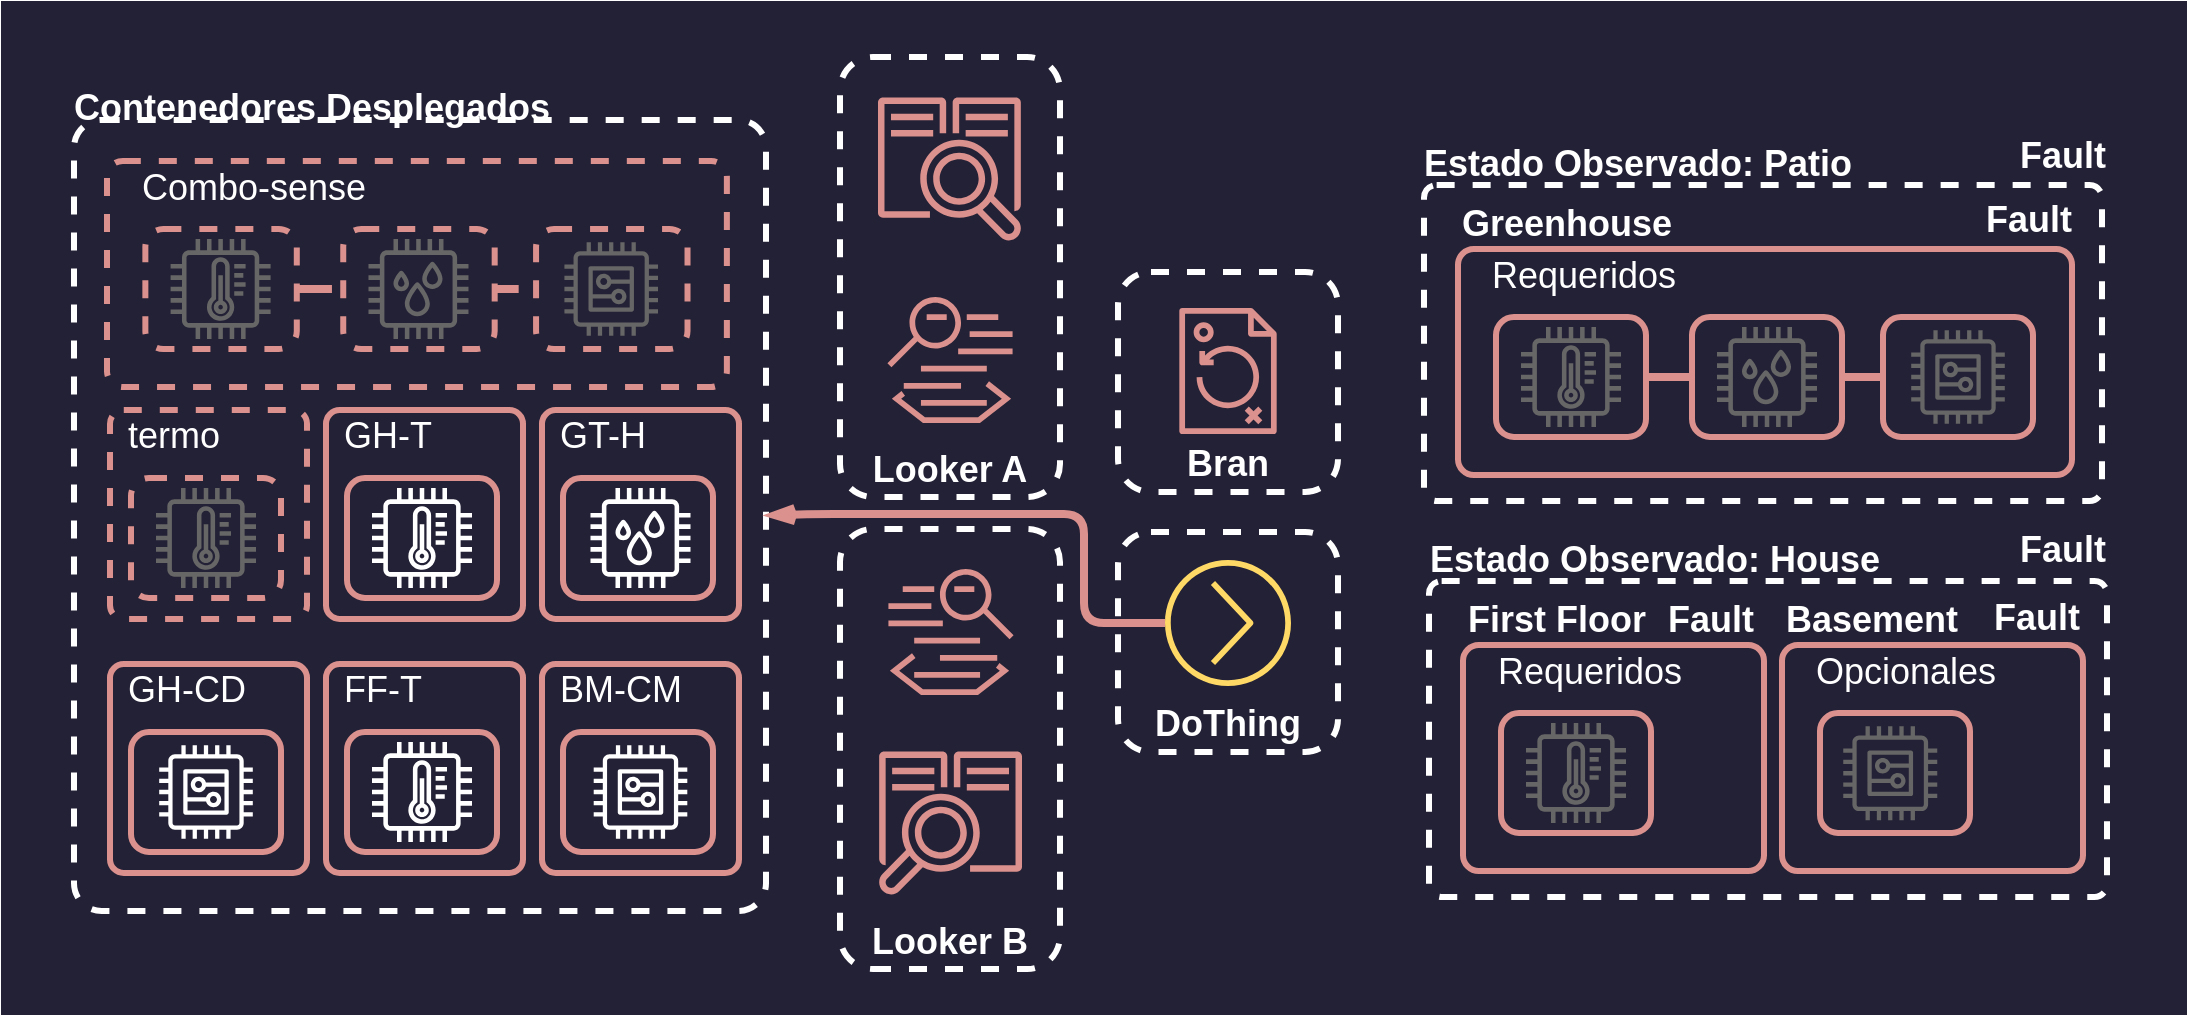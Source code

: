<mxfile version="22.1.21" type="device">
  <diagram name="Page-1" id="UgkzKDdlbD2YLOSZ790F">
    <mxGraphModel dx="579" dy="907" grid="0" gridSize="10" guides="1" tooltips="1" connect="1" arrows="1" fold="1" page="1" pageScale="1" pageWidth="850" pageHeight="1100" math="0" shadow="0">
      <root>
        <mxCell id="0" />
        <mxCell id="1" parent="0" />
        <mxCell id="WaaS-qGKVErQEOPKYESH-2" value="" style="group;fillColor=#232136;strokeColor=#232136;strokeWidth=25;container=0;movable=0;resizable=0;rotatable=0;deletable=0;editable=0;locked=1;connectable=0;" parent="1" vertex="1" connectable="0">
          <mxGeometry x="968" y="441" width="1068" height="482" as="geometry" />
        </mxCell>
        <mxCell id="WaaS-qGKVErQEOPKYESH-108" value="" style="rounded=1;whiteSpace=wrap;html=1;labelBackgroundColor=none;strokeColor=#FFFFFF;strokeWidth=3;align=left;verticalAlign=top;fontFamily=Helvetica;fontSize=18;fontColor=#FFFFFF;fillColor=none;arcSize=4;dashed=1;container=0;" parent="1" vertex="1">
          <mxGeometry x="992" y="488" width="346" height="395.5" as="geometry" />
        </mxCell>
        <mxCell id="p2dUplIc6F6vgKtV86H0-74" value="" style="rounded=1;whiteSpace=wrap;html=1;labelBackgroundColor=none;strokeColor=#FFFFFF;strokeWidth=3;align=left;verticalAlign=top;fontFamily=Helvetica;fontSize=18;fontColor=#FFFFFF;fillColor=none;arcSize=4;dashed=1;container=0;" parent="1" vertex="1">
          <mxGeometry x="1667" y="520.5" width="339" height="158" as="geometry" />
        </mxCell>
        <mxCell id="3aSCwRJMT3F2lno_R7aL-35" value="Looker A" style="rounded=1;whiteSpace=wrap;html=1;dashed=1;labelBackgroundColor=none;strokeColor=#FFFFFF;strokeWidth=3;align=center;verticalAlign=bottom;fontFamily=Helvetica;fontSize=18;fontColor=#FFFFFF;fillColor=none;fontStyle=1;container=0;" parent="1" vertex="1">
          <mxGeometry x="1375" y="456.5" width="110" height="220" as="geometry" />
        </mxCell>
        <mxCell id="WaaS-qGKVErQEOPKYESH-149" value="&lt;div style=&quot;text-align: center; font-size: 18px;&quot;&gt;&lt;span style=&quot;background-color: initial; font-size: 18px;&quot;&gt;&lt;b style=&quot;font-size: 18px;&quot;&gt;Contenedores Desplegados&lt;/b&gt;&lt;/span&gt;&lt;/div&gt;" style="text;whiteSpace=wrap;html=1;fontSize=18;fontFamily=Helvetica;fontColor=#FFFFFF;container=0;" parent="1" vertex="1">
          <mxGeometry x="990" y="465" width="247" height="40" as="geometry" />
        </mxCell>
        <mxCell id="p2dUplIc6F6vgKtV86H0-69" value="&lt;div style=&quot;text-align: center; font-size: 18px;&quot;&gt;&lt;span style=&quot;background-color: initial; font-size: 18px;&quot;&gt;&lt;b style=&quot;font-size: 18px;&quot;&gt;Estado Observado: Patio&lt;/b&gt;&lt;/span&gt;&lt;/div&gt;" style="text;whiteSpace=wrap;html=1;fontSize=18;fontFamily=Helvetica;fontColor=#FFFFFF;container=0;" parent="1" vertex="1">
          <mxGeometry x="1665" y="492.5" width="247" height="40" as="geometry" />
        </mxCell>
        <mxCell id="p2dUplIc6F6vgKtV86H0-70" value="&lt;div style=&quot;text-align: center;&quot;&gt;&lt;span style=&quot;background-color: initial;&quot;&gt;&lt;b&gt;Greenhouse&lt;/b&gt;&lt;/span&gt;&lt;/div&gt;" style="text;whiteSpace=wrap;html=1;fontSize=18;fontFamily=Helvetica;fontColor=#FFFFFF;container=0;" parent="1" vertex="1">
          <mxGeometry x="1684" y="522.5" width="126" height="40" as="geometry" />
        </mxCell>
        <mxCell id="p2dUplIc6F6vgKtV86H0-71" value="&lt;div style=&quot;text-align: center; font-size: 18px;&quot;&gt;&lt;span style=&quot;background-color: initial; font-size: 18px;&quot;&gt;&lt;b style=&quot;font-size: 18px;&quot;&gt;Estado Observado: House&lt;/b&gt;&lt;/span&gt;&lt;/div&gt;" style="text;whiteSpace=wrap;html=1;fontSize=18;fontFamily=Helvetica;fontColor=#FFFFFF;container=0;" parent="1" vertex="1">
          <mxGeometry x="1667.5" y="690.5" width="257.5" height="40" as="geometry" />
        </mxCell>
        <mxCell id="p2dUplIc6F6vgKtV86H0-73" value="" style="rounded=1;whiteSpace=wrap;html=1;labelBackgroundColor=none;strokeColor=#DB918D;strokeWidth=3;align=left;verticalAlign=top;fontFamily=Helvetica;fontSize=18;fontColor=#FFFFFF;fillColor=none;arcSize=7;container=0;" parent="1" vertex="1">
          <mxGeometry x="1684" y="552.5" width="307" height="113" as="geometry" />
        </mxCell>
        <mxCell id="p2dUplIc6F6vgKtV86H0-75" value="Requeridos" style="text;html=1;strokeColor=none;fillColor=none;align=left;verticalAlign=middle;whiteSpace=wrap;rounded=0;fontSize=18;fontFamily=Helvetica;fontColor=#FFFFFF;container=0;" parent="1" vertex="1">
          <mxGeometry x="1699" y="550.5" width="75" height="30" as="geometry" />
        </mxCell>
        <mxCell id="p2dUplIc6F6vgKtV86H0-76" value="" style="rounded=1;whiteSpace=wrap;html=1;labelBackgroundColor=none;strokeColor=#DB918D;strokeWidth=3;align=left;verticalAlign=top;fontFamily=Helvetica;fontSize=18;fontColor=#FFFFFF;fillColor=none;container=0;" parent="1" vertex="1">
          <mxGeometry x="1896.5" y="586.5" width="75" height="60" as="geometry" />
        </mxCell>
        <mxCell id="Ld625XTkxy1QWOUAyeHq-2" style="edgeStyle=orthogonalEdgeStyle;shape=connector;curved=0;rounded=1;orthogonalLoop=1;jettySize=auto;html=1;exitX=1;exitY=0.5;exitDx=0;exitDy=0;entryX=0;entryY=0.5;entryDx=0;entryDy=0;labelBackgroundColor=default;strokeColor=#DB918D;strokeWidth=4;align=center;verticalAlign=middle;fontFamily=Helvetica;fontSize=11;fontColor=default;endArrow=none;endFill=0;" parent="1" source="p2dUplIc6F6vgKtV86H0-77" target="p2dUplIc6F6vgKtV86H0-76" edge="1">
          <mxGeometry relative="1" as="geometry" />
        </mxCell>
        <mxCell id="p2dUplIc6F6vgKtV86H0-77" value="" style="rounded=1;whiteSpace=wrap;html=1;labelBackgroundColor=none;strokeColor=#DB918D;strokeWidth=3;align=left;verticalAlign=top;fontFamily=Helvetica;fontSize=18;fontColor=#FFFFFF;fillColor=none;container=0;" parent="1" vertex="1">
          <mxGeometry x="1801" y="586.5" width="75" height="60" as="geometry" />
        </mxCell>
        <mxCell id="Ld625XTkxy1QWOUAyeHq-1" style="edgeStyle=orthogonalEdgeStyle;shape=connector;curved=0;rounded=1;orthogonalLoop=1;jettySize=auto;html=1;exitX=1;exitY=0.5;exitDx=0;exitDy=0;entryX=0;entryY=0.5;entryDx=0;entryDy=0;labelBackgroundColor=default;strokeColor=#DB918D;strokeWidth=4;align=center;verticalAlign=middle;fontFamily=Helvetica;fontSize=11;fontColor=default;endArrow=none;endFill=0;" parent="1" source="p2dUplIc6F6vgKtV86H0-78" target="p2dUplIc6F6vgKtV86H0-77" edge="1">
          <mxGeometry relative="1" as="geometry" />
        </mxCell>
        <mxCell id="p2dUplIc6F6vgKtV86H0-78" value="" style="rounded=1;whiteSpace=wrap;html=1;labelBackgroundColor=none;strokeColor=#DB918D;strokeWidth=3;align=left;verticalAlign=top;fontFamily=Helvetica;fontSize=18;fontColor=#FFFFFF;fillColor=none;container=0;" parent="1" vertex="1">
          <mxGeometry x="1703" y="586.5" width="75" height="60" as="geometry" />
        </mxCell>
        <mxCell id="p2dUplIc6F6vgKtV86H0-79" value="" style="sketch=0;outlineConnect=0;dashed=0;verticalLabelPosition=bottom;verticalAlign=top;align=center;html=1;fontSize=18;fontStyle=0;aspect=fixed;pointerEvents=1;shape=mxgraph.aws4.iot_thing_temperature_sensor;rounded=1;labelBackgroundColor=none;strokeWidth=3;fontFamily=Helvetica;container=0;fillColor=#666666;" parent="1" vertex="1">
          <mxGeometry x="1715.5" y="591.5" width="50" height="50" as="geometry" />
        </mxCell>
        <mxCell id="p2dUplIc6F6vgKtV86H0-80" value="" style="sketch=0;outlineConnect=0;fontColor=#232F3E;gradientColor=none;fillColor=#666666;strokeColor=none;dashed=0;verticalLabelPosition=bottom;verticalAlign=top;align=center;html=1;fontSize=12;fontStyle=0;aspect=fixed;pointerEvents=1;shape=mxgraph.aws4.iot_thing_humidity_sensor;rounded=1;strokeWidth=4;fontFamily=Helvetica;container=0;" parent="1" vertex="1">
          <mxGeometry x="1813.5" y="591.5" width="50" height="50" as="geometry" />
        </mxCell>
        <mxCell id="p2dUplIc6F6vgKtV86H0-81" value="" style="sketch=0;outlineConnect=0;fontColor=#232F3E;gradientColor=none;strokeColor=#666666;fillColor=none;dashed=0;verticalLabelPosition=bottom;verticalAlign=top;align=center;html=1;fontSize=18;fontStyle=0;aspect=fixed;shape=mxgraph.aws4.resourceIcon;resIcon=mxgraph.aws4.generic;rounded=1;labelBackgroundColor=none;strokeWidth=3;fontFamily=Helvetica;container=0;" parent="1" vertex="1">
          <mxGeometry x="1904.75" y="587.25" width="58.5" height="58.5" as="geometry" />
        </mxCell>
        <mxCell id="p2dUplIc6F6vgKtV86H0-82" value="" style="rounded=1;whiteSpace=wrap;html=1;labelBackgroundColor=none;strokeColor=#FFFFFF;strokeWidth=3;align=left;verticalAlign=top;fontFamily=Helvetica;fontSize=18;fontColor=#FFFFFF;fillColor=none;arcSize=4;dashed=1;container=0;" parent="1" vertex="1">
          <mxGeometry x="1669.5" y="718.5" width="339" height="158" as="geometry" />
        </mxCell>
        <mxCell id="p2dUplIc6F6vgKtV86H0-84" value="&lt;div style=&quot;text-align: center;&quot;&gt;&lt;span style=&quot;background-color: initial;&quot;&gt;&lt;b&gt;Basement&lt;/b&gt;&lt;/span&gt;&lt;/div&gt;" style="text;whiteSpace=wrap;html=1;fontSize=18;fontFamily=Helvetica;fontColor=#FFFFFF;container=0;" parent="1" vertex="1">
          <mxGeometry x="1846" y="720.5" width="128.5" height="40" as="geometry" />
        </mxCell>
        <mxCell id="p2dUplIc6F6vgKtV86H0-85" value="" style="rounded=1;whiteSpace=wrap;html=1;labelBackgroundColor=none;strokeColor=#DB918D;strokeWidth=3;align=left;verticalAlign=top;fontFamily=Helvetica;fontSize=18;fontColor=#FFFFFF;fillColor=none;arcSize=7;container=0;" parent="1" vertex="1">
          <mxGeometry x="1846" y="750.5" width="150.5" height="113" as="geometry" />
        </mxCell>
        <mxCell id="p2dUplIc6F6vgKtV86H0-86" value="Opcionales" style="text;html=1;strokeColor=none;fillColor=none;align=left;verticalAlign=middle;whiteSpace=wrap;rounded=0;fontSize=18;fontFamily=Helvetica;fontColor=#FFFFFF;container=0;" parent="1" vertex="1">
          <mxGeometry x="1861" y="748.5" width="75" height="30" as="geometry" />
        </mxCell>
        <mxCell id="p2dUplIc6F6vgKtV86H0-87" value="" style="rounded=1;whiteSpace=wrap;html=1;labelBackgroundColor=none;strokeColor=#DB918D;strokeWidth=3;align=left;verticalAlign=top;fontFamily=Helvetica;fontSize=18;fontColor=#FFFFFF;fillColor=none;container=0;" parent="1" vertex="1">
          <mxGeometry x="1865" y="784.5" width="75" height="60" as="geometry" />
        </mxCell>
        <mxCell id="p2dUplIc6F6vgKtV86H0-88" value="" style="sketch=0;outlineConnect=0;fontColor=#232F3E;gradientColor=none;strokeColor=#666666;fillColor=none;dashed=0;verticalLabelPosition=bottom;verticalAlign=top;align=center;html=1;fontSize=18;fontStyle=0;aspect=fixed;shape=mxgraph.aws4.resourceIcon;resIcon=mxgraph.aws4.generic;rounded=1;labelBackgroundColor=none;strokeWidth=3;fontFamily=Helvetica;container=0;" parent="1" vertex="1">
          <mxGeometry x="1870.75" y="785.25" width="58.75" height="58.75" as="geometry" />
        </mxCell>
        <mxCell id="p2dUplIc6F6vgKtV86H0-90" value="&lt;div style=&quot;text-align: center;&quot;&gt;&lt;span style=&quot;background-color: initial;&quot;&gt;&lt;b&gt;First Floor&lt;/b&gt;&lt;/span&gt;&lt;/div&gt;" style="text;whiteSpace=wrap;html=1;fontSize=18;fontFamily=Helvetica;fontColor=#FFFFFF;container=0;" parent="1" vertex="1">
          <mxGeometry x="1686.5" y="720.5" width="128.5" height="40" as="geometry" />
        </mxCell>
        <mxCell id="p2dUplIc6F6vgKtV86H0-91" value="" style="rounded=1;whiteSpace=wrap;html=1;labelBackgroundColor=none;strokeColor=#DB918D;strokeWidth=3;align=left;verticalAlign=top;fontFamily=Helvetica;fontSize=18;fontColor=#FFFFFF;fillColor=none;arcSize=7;container=0;" parent="1" vertex="1">
          <mxGeometry x="1686.5" y="750.5" width="150.5" height="113" as="geometry" />
        </mxCell>
        <mxCell id="p2dUplIc6F6vgKtV86H0-92" value="Requeridos" style="text;html=1;strokeColor=none;fillColor=none;align=left;verticalAlign=middle;whiteSpace=wrap;rounded=0;fontSize=18;fontFamily=Helvetica;fontColor=#FFFFFF;container=0;" parent="1" vertex="1">
          <mxGeometry x="1701.5" y="748.5" width="75" height="30" as="geometry" />
        </mxCell>
        <mxCell id="p2dUplIc6F6vgKtV86H0-93" value="" style="rounded=1;whiteSpace=wrap;html=1;labelBackgroundColor=none;strokeColor=#DB918D;strokeWidth=3;align=left;verticalAlign=top;fontFamily=Helvetica;fontSize=18;fontColor=#FFFFFF;fillColor=none;container=0;" parent="1" vertex="1">
          <mxGeometry x="1705.5" y="784.5" width="75" height="60" as="geometry" />
        </mxCell>
        <mxCell id="p2dUplIc6F6vgKtV86H0-94" value="" style="sketch=0;outlineConnect=0;dashed=0;verticalLabelPosition=bottom;verticalAlign=top;align=center;html=1;fontSize=18;fontStyle=0;aspect=fixed;pointerEvents=1;shape=mxgraph.aws4.iot_thing_temperature_sensor;rounded=1;labelBackgroundColor=none;strokeWidth=3;fontFamily=Helvetica;container=0;fillColor=#666666;" parent="1" vertex="1">
          <mxGeometry x="1718" y="789.5" width="50" height="50" as="geometry" />
        </mxCell>
        <mxCell id="3aSCwRJMT3F2lno_R7aL-36" value="Bran" style="rounded=1;whiteSpace=wrap;html=1;dashed=1;labelBackgroundColor=none;strokeColor=#FFFFFF;strokeWidth=3;align=center;verticalAlign=bottom;fontFamily=Helvetica;fontSize=18;fontColor=#FFFFFF;fillColor=none;fontStyle=1;container=0;" parent="1" vertex="1">
          <mxGeometry x="1514" y="564" width="110" height="110" as="geometry" />
        </mxCell>
        <mxCell id="3aSCwRJMT3F2lno_R7aL-11" value="" style="sketch=0;outlineConnect=0;fontColor=#232F3E;gradientColor=none;fillColor=#DB918D;strokeColor=#DB918D;dashed=0;verticalLabelPosition=bottom;verticalAlign=top;align=center;html=1;fontSize=18;fontStyle=0;aspect=fixed;pointerEvents=1;shape=mxgraph.aws4.backup_plan;fontFamily=Helvetica;container=0;rotation=0;flipV=0;" parent="1" vertex="1">
          <mxGeometry x="1537.5" y="582" width="63" height="63" as="geometry" />
        </mxCell>
        <mxCell id="3aSCwRJMT3F2lno_R7aL-37" value="DoThing" style="rounded=1;whiteSpace=wrap;html=1;dashed=1;labelBackgroundColor=none;strokeColor=#FFFFFF;strokeWidth=3;align=center;verticalAlign=bottom;fontFamily=Helvetica;fontSize=18;fontColor=#FFFFFF;fillColor=none;fontStyle=1;container=0;" parent="1" vertex="1">
          <mxGeometry x="1514" y="694" width="110" height="110" as="geometry" />
        </mxCell>
        <mxCell id="_F7wzbSxXrVdhSit3wo--2" style="edgeStyle=orthogonalEdgeStyle;shape=connector;curved=0;rounded=1;orthogonalLoop=1;jettySize=auto;html=1;labelBackgroundColor=default;strokeColor=#DB918D;strokeWidth=4;align=center;verticalAlign=middle;fontFamily=Helvetica;fontSize=11;fontColor=default;endArrow=openThin;endFill=0;entryX=1;entryY=0.5;entryDx=0;entryDy=0;" parent="1" source="3aSCwRJMT3F2lno_R7aL-7" target="WaaS-qGKVErQEOPKYESH-108" edge="1">
          <mxGeometry relative="1" as="geometry">
            <Array as="points">
              <mxPoint x="1497" y="739" />
              <mxPoint x="1497" y="685" />
              <mxPoint x="1362" y="685" />
              <mxPoint x="1331" y="686" />
            </Array>
          </mxGeometry>
        </mxCell>
        <mxCell id="3aSCwRJMT3F2lno_R7aL-7" value="" style="sketch=0;outlineConnect=0;fontColor=#232F3E;gradientColor=none;fillColor=#FFD966;strokeColor=#DB918D;dashed=0;verticalLabelPosition=bottom;verticalAlign=top;align=center;html=1;fontSize=18;fontStyle=0;aspect=fixed;pointerEvents=1;shape=mxgraph.aws4.action;fontFamily=Helvetica;container=0;rotation=0;flipV=0;" parent="1" vertex="1">
          <mxGeometry x="1537.5" y="708" width="63" height="63" as="geometry" />
        </mxCell>
        <mxCell id="p2dUplIc6F6vgKtV86H0-36" value="Looker B" style="rounded=1;whiteSpace=wrap;html=1;dashed=1;labelBackgroundColor=none;strokeColor=#FFFFFF;strokeWidth=3;align=center;verticalAlign=bottom;fontFamily=Helvetica;fontSize=18;fontColor=#FFFFFF;fillColor=none;fontStyle=1;container=0;flipH=0;flipV=1;" parent="1" vertex="1">
          <mxGeometry x="1375" y="692.5" width="110" height="220" as="geometry" />
        </mxCell>
        <mxCell id="9AoiroFoVsxQzHGqrJnJ-85" value="" style="sketch=0;outlineConnect=0;fontColor=#FFFFFF;gradientColor=none;fillColor=#DB918D;strokeColor=none;dashed=0;verticalLabelPosition=bottom;verticalAlign=top;align=center;html=1;fontSize=18;fontStyle=0;aspect=fixed;shape=mxgraph.aws4.application_discovery_service_aws_agentless_collector;rotation=0;container=0;flipV=0;" parent="1" vertex="1">
          <mxGeometry x="1394" y="476.5" width="72" height="72" as="geometry" />
        </mxCell>
        <mxCell id="3aSCwRJMT3F2lno_R7aL-10" value="" style="sketch=0;outlineConnect=0;fontColor=#232F3E;gradientColor=none;fillColor=#DB918D;strokeColor=none;dashed=0;verticalLabelPosition=bottom;verticalAlign=top;align=center;html=1;fontSize=18;fontStyle=0;aspect=fixed;shape=mxgraph.aws4.mainframe_modernization_analyzer;rotation=0;container=0;flipV=0;" parent="1" vertex="1">
          <mxGeometry x="1398.5" y="576.5" width="63" height="63" as="geometry" />
        </mxCell>
        <mxCell id="p2dUplIc6F6vgKtV86H0-106" value="&lt;div style=&quot;&quot;&gt;&lt;span style=&quot;background-color: initial;&quot;&gt;&lt;b&gt;Fault&lt;/b&gt;&lt;/span&gt;&lt;/div&gt;" style="text;whiteSpace=wrap;html=1;fontSize=18;fontFamily=Helvetica;fontColor=#FFFFFF;container=0;align=right;" parent="1" vertex="1">
          <mxGeometry x="1867" y="520.5" width="126" height="40" as="geometry" />
        </mxCell>
        <mxCell id="p2dUplIc6F6vgKtV86H0-107" value="&lt;div style=&quot;&quot;&gt;&lt;span style=&quot;background-color: initial;&quot;&gt;&lt;b&gt;Fault&lt;/b&gt;&lt;/span&gt;&lt;/div&gt;" style="text;whiteSpace=wrap;html=1;fontSize=18;fontFamily=Helvetica;fontColor=#FFFFFF;container=0;align=right;" parent="1" vertex="1">
          <mxGeometry x="1884" y="489" width="126" height="40" as="geometry" />
        </mxCell>
        <mxCell id="p2dUplIc6F6vgKtV86H0-108" value="&lt;div style=&quot;&quot;&gt;&lt;b style=&quot;border-color: var(--border-color);&quot;&gt;Fault&lt;/b&gt;&lt;br&gt;&lt;/div&gt;" style="text;whiteSpace=wrap;html=1;fontSize=18;fontFamily=Helvetica;fontColor=#FFFFFF;container=0;align=right;" parent="1" vertex="1">
          <mxGeometry x="1746" y="720.5" width="88" height="40" as="geometry" />
        </mxCell>
        <mxCell id="p2dUplIc6F6vgKtV86H0-109" value="&lt;div style=&quot;&quot;&gt;&lt;b style=&quot;border-color: var(--border-color);&quot;&gt;Fault&lt;/b&gt;&lt;br&gt;&lt;/div&gt;" style="text;whiteSpace=wrap;html=1;fontSize=18;fontFamily=Helvetica;fontColor=#FFFFFF;container=0;align=right;" parent="1" vertex="1">
          <mxGeometry x="1919.5" y="719.5" width="77" height="40" as="geometry" />
        </mxCell>
        <mxCell id="p2dUplIc6F6vgKtV86H0-110" value="&lt;div style=&quot;&quot;&gt;&lt;span style=&quot;background-color: initial;&quot;&gt;&lt;b&gt;Fault&lt;/b&gt;&lt;/span&gt;&lt;/div&gt;&lt;div style=&quot;&quot;&gt;&lt;span style=&quot;background-color: initial;&quot;&gt;&lt;b&gt;&lt;br&gt;&lt;/b&gt;&lt;/span&gt;&lt;/div&gt;" style="text;whiteSpace=wrap;html=1;fontSize=18;fontFamily=Helvetica;fontColor=#FFFFFF;container=0;align=right;" parent="1" vertex="1">
          <mxGeometry x="1884" y="686" width="126" height="40" as="geometry" />
        </mxCell>
        <mxCell id="p2dUplIc6F6vgKtV86H0-37" value="" style="sketch=0;outlineConnect=0;fontColor=#FFFFFF;gradientColor=none;fillColor=#DB918D;strokeColor=none;dashed=0;verticalLabelPosition=bottom;verticalAlign=top;align=center;html=1;fontSize=18;fontStyle=0;aspect=fixed;shape=mxgraph.aws4.application_discovery_service_aws_agentless_collector;rotation=-180;container=0;flipV=1;flipH=0;" parent="1" vertex="1">
          <mxGeometry x="1394" y="803.5" width="72" height="72" as="geometry" />
        </mxCell>
        <mxCell id="p2dUplIc6F6vgKtV86H0-38" value="" style="sketch=0;outlineConnect=0;fontColor=#232F3E;gradientColor=none;fillColor=#DB918D;strokeColor=none;dashed=0;verticalLabelPosition=bottom;verticalAlign=top;align=center;html=1;fontSize=18;fontStyle=0;aspect=fixed;shape=mxgraph.aws4.mainframe_modernization_analyzer;rotation=-180;container=0;flipV=1;flipH=0;" parent="1" vertex="1">
          <mxGeometry x="1399" y="712.5" width="63" height="63" as="geometry" />
        </mxCell>
        <mxCell id="i37C5_9v5fxRi65LZwZq-4" value="" style="group" parent="1" vertex="1" connectable="0">
          <mxGeometry x="1008.5" y="506.5" width="316.5" height="115" as="geometry" />
        </mxCell>
        <mxCell id="WaaS-qGKVErQEOPKYESH-18" value="" style="rounded=1;whiteSpace=wrap;html=1;labelBackgroundColor=none;strokeColor=#DB918D;strokeWidth=3;align=left;verticalAlign=top;fontFamily=Helvetica;fontSize=18;fontColor=#FFFFFF;fillColor=none;arcSize=7;container=0;dashed=1;" parent="i37C5_9v5fxRi65LZwZq-4" vertex="1">
          <mxGeometry y="2" width="309.938" height="113" as="geometry" />
        </mxCell>
        <mxCell id="WaaS-qGKVErQEOPKYESH-31" value="Combo-sense" style="text;html=1;strokeColor=none;fillColor=none;align=left;verticalAlign=middle;whiteSpace=wrap;rounded=0;fontSize=18;fontFamily=Helvetica;fontColor=#FFFFFF;container=0;" parent="i37C5_9v5fxRi65LZwZq-4" vertex="1">
          <mxGeometry x="15.144" width="178.694" height="30" as="geometry" />
        </mxCell>
        <mxCell id="p2dUplIc6F6vgKtV86H0-4" value="" style="rounded=1;whiteSpace=wrap;html=1;labelBackgroundColor=none;strokeColor=#DB918D;strokeWidth=3;align=left;verticalAlign=top;fontFamily=Helvetica;fontSize=18;fontColor=#FFFFFF;fillColor=none;container=0;dashed=1;" parent="i37C5_9v5fxRi65LZwZq-4" vertex="1">
          <mxGeometry x="214.533" y="36" width="75.718" height="60" as="geometry" />
        </mxCell>
        <mxCell id="i37C5_9v5fxRi65LZwZq-2" style="edgeStyle=orthogonalEdgeStyle;shape=connector;curved=0;rounded=1;orthogonalLoop=1;jettySize=auto;html=1;exitX=1;exitY=0.5;exitDx=0;exitDy=0;entryX=0;entryY=0.5;entryDx=0;entryDy=0;labelBackgroundColor=default;strokeColor=#DB918D;strokeWidth=4;align=center;verticalAlign=middle;fontFamily=Helvetica;fontSize=11;fontColor=default;endArrow=none;endFill=0;dashed=1;" parent="i37C5_9v5fxRi65LZwZq-4" source="p2dUplIc6F6vgKtV86H0-2" target="p2dUplIc6F6vgKtV86H0-4" edge="1">
          <mxGeometry relative="1" as="geometry" />
        </mxCell>
        <mxCell id="p2dUplIc6F6vgKtV86H0-2" value="" style="rounded=1;whiteSpace=wrap;html=1;labelBackgroundColor=none;strokeColor=#DB918D;strokeWidth=3;align=left;verticalAlign=top;fontFamily=Helvetica;fontSize=18;fontColor=#FFFFFF;fillColor=none;container=0;dashed=1;" parent="i37C5_9v5fxRi65LZwZq-4" vertex="1">
          <mxGeometry x="118.12" y="36" width="75.718" height="60" as="geometry" />
        </mxCell>
        <mxCell id="i37C5_9v5fxRi65LZwZq-1" style="edgeStyle=orthogonalEdgeStyle;shape=connector;curved=0;rounded=1;orthogonalLoop=1;jettySize=auto;html=1;entryX=0;entryY=0.5;entryDx=0;entryDy=0;labelBackgroundColor=default;strokeColor=#DB918D;strokeWidth=4;align=center;verticalAlign=middle;fontFamily=Helvetica;fontSize=11;fontColor=default;endArrow=none;endFill=0;dashed=1;" parent="i37C5_9v5fxRi65LZwZq-4" source="WaaS-qGKVErQEOPKYESH-28" target="p2dUplIc6F6vgKtV86H0-2" edge="1">
          <mxGeometry relative="1" as="geometry" />
        </mxCell>
        <mxCell id="WaaS-qGKVErQEOPKYESH-28" value="" style="rounded=1;whiteSpace=wrap;html=1;labelBackgroundColor=none;strokeColor=#DB918D;strokeWidth=3;align=left;verticalAlign=top;fontFamily=Helvetica;fontSize=18;fontColor=#FFFFFF;fillColor=none;container=0;dashed=1;" parent="i37C5_9v5fxRi65LZwZq-4" vertex="1">
          <mxGeometry x="19.182" y="36" width="75.718" height="60" as="geometry" />
        </mxCell>
        <mxCell id="WaaS-qGKVErQEOPKYESH-81" value="" style="sketch=0;outlineConnect=0;dashed=0;verticalLabelPosition=bottom;verticalAlign=top;align=center;html=1;fontSize=18;fontStyle=0;aspect=fixed;pointerEvents=1;shape=mxgraph.aws4.iot_thing_temperature_sensor;rounded=1;labelBackgroundColor=none;strokeWidth=3;fontFamily=Helvetica;container=0;fillColor=#666666;" parent="i37C5_9v5fxRi65LZwZq-4" vertex="1">
          <mxGeometry x="31.801" y="41" width="50" height="50" as="geometry" />
        </mxCell>
        <mxCell id="p2dUplIc6F6vgKtV86H0-11" value="" style="sketch=0;outlineConnect=0;fontColor=#232F3E;gradientColor=none;fillColor=#666666;strokeColor=none;dashed=0;verticalLabelPosition=bottom;verticalAlign=top;align=center;html=1;fontSize=12;fontStyle=0;aspect=fixed;pointerEvents=1;shape=mxgraph.aws4.iot_thing_humidity_sensor;rounded=1;strokeWidth=4;fontFamily=Helvetica;container=0;" parent="i37C5_9v5fxRi65LZwZq-4" vertex="1">
          <mxGeometry x="130.739" y="41" width="50" height="50" as="geometry" />
        </mxCell>
        <mxCell id="WaaS-qGKVErQEOPKYESH-98" value="" style="sketch=0;outlineConnect=0;fontColor=#232F3E;gradientColor=none;strokeColor=#666666;fillColor=none;dashed=0;verticalLabelPosition=bottom;verticalAlign=top;align=center;html=1;fontSize=18;fontStyle=0;aspect=fixed;shape=mxgraph.aws4.resourceIcon;resIcon=mxgraph.aws4.generic;rounded=1;labelBackgroundColor=none;strokeWidth=3;fontFamily=Helvetica;container=0;" parent="i37C5_9v5fxRi65LZwZq-4" vertex="1">
          <mxGeometry x="222.862" y="36.75" width="58.5" height="58.5" as="geometry" />
        </mxCell>
        <mxCell id="spKtpRH2W9qF7yq2LXO9-26" value="" style="rounded=1;whiteSpace=wrap;html=1;labelBackgroundColor=none;strokeColor=#DB918D;strokeWidth=3;align=left;verticalAlign=top;fontFamily=Helvetica;fontSize=18;fontColor=#FFFFFF;fillColor=none;arcSize=7;container=0;" vertex="1" parent="1">
          <mxGeometry x="1010" y="760" width="98.5" height="104.5" as="geometry" />
        </mxCell>
        <mxCell id="spKtpRH2W9qF7yq2LXO9-27" value="GH-CD" style="text;html=1;strokeColor=none;fillColor=none;align=left;verticalAlign=middle;whiteSpace=wrap;rounded=0;fontSize=18;fontFamily=Helvetica;fontColor=#FFFFFF;container=0;" vertex="1" parent="1">
          <mxGeometry x="1016.5" y="758" width="75" height="30" as="geometry" />
        </mxCell>
        <mxCell id="spKtpRH2W9qF7yq2LXO9-28" value="" style="rounded=1;whiteSpace=wrap;html=1;labelBackgroundColor=none;strokeColor=#DB918D;strokeWidth=3;align=left;verticalAlign=top;fontFamily=Helvetica;fontSize=18;fontColor=#FFFFFF;fillColor=none;container=0;" vertex="1" parent="1">
          <mxGeometry x="1020.5" y="794" width="75" height="60" as="geometry" />
        </mxCell>
        <mxCell id="p2dUplIc6F6vgKtV86H0-12" value="" style="rounded=1;whiteSpace=wrap;html=1;labelBackgroundColor=none;strokeColor=#DB918D;strokeWidth=3;align=left;verticalAlign=top;fontFamily=Helvetica;fontSize=18;fontColor=#FFFFFF;fillColor=none;arcSize=7;container=0;dashed=1;" parent="1" vertex="1">
          <mxGeometry x="1010" y="633" width="98.5" height="104.5" as="geometry" />
        </mxCell>
        <mxCell id="p2dUplIc6F6vgKtV86H0-16" value="termo" style="text;html=1;strokeColor=none;fillColor=none;align=left;verticalAlign=middle;whiteSpace=wrap;rounded=0;fontSize=18;fontFamily=Helvetica;fontColor=#FFFFFF;container=0;" parent="1" vertex="1">
          <mxGeometry x="1016.5" y="631" width="75" height="30" as="geometry" />
        </mxCell>
        <mxCell id="p2dUplIc6F6vgKtV86H0-19" value="" style="rounded=1;whiteSpace=wrap;html=1;labelBackgroundColor=none;strokeColor=#DB918D;strokeWidth=3;align=left;verticalAlign=top;fontFamily=Helvetica;fontSize=18;fontColor=#FFFFFF;fillColor=none;container=0;dashed=1;" parent="1" vertex="1">
          <mxGeometry x="1020.5" y="667" width="75" height="60" as="geometry" />
        </mxCell>
        <mxCell id="p2dUplIc6F6vgKtV86H0-20" value="" style="sketch=0;outlineConnect=0;dashed=0;verticalLabelPosition=bottom;verticalAlign=top;align=center;html=1;fontSize=18;fontStyle=0;aspect=fixed;pointerEvents=1;shape=mxgraph.aws4.iot_thing_temperature_sensor;rounded=1;labelBackgroundColor=none;strokeWidth=3;fontFamily=Helvetica;container=0;fillColor=#666666;" parent="1" vertex="1">
          <mxGeometry x="1033" y="672" width="50" height="50" as="geometry" />
        </mxCell>
        <mxCell id="spKtpRH2W9qF7yq2LXO9-22" value="" style="rounded=1;whiteSpace=wrap;html=1;labelBackgroundColor=none;strokeColor=#DB918D;strokeWidth=3;align=left;verticalAlign=top;fontFamily=Helvetica;fontSize=18;fontColor=#FFFFFF;fillColor=none;arcSize=7;container=0;" vertex="1" parent="1">
          <mxGeometry x="1118" y="760" width="98.5" height="104.5" as="geometry" />
        </mxCell>
        <mxCell id="spKtpRH2W9qF7yq2LXO9-23" value="FF-T" style="text;html=1;strokeColor=none;fillColor=none;align=left;verticalAlign=middle;whiteSpace=wrap;rounded=0;fontSize=18;fontFamily=Helvetica;fontColor=#FFFFFF;container=0;" vertex="1" parent="1">
          <mxGeometry x="1124.5" y="758" width="75" height="30" as="geometry" />
        </mxCell>
        <mxCell id="spKtpRH2W9qF7yq2LXO9-24" value="" style="rounded=1;whiteSpace=wrap;html=1;labelBackgroundColor=none;strokeColor=#DB918D;strokeWidth=3;align=left;verticalAlign=top;fontFamily=Helvetica;fontSize=18;fontColor=#FFFFFF;fillColor=none;container=0;" vertex="1" parent="1">
          <mxGeometry x="1128.5" y="794" width="75" height="60" as="geometry" />
        </mxCell>
        <mxCell id="spKtpRH2W9qF7yq2LXO9-25" value="" style="sketch=0;outlineConnect=0;dashed=0;verticalLabelPosition=bottom;verticalAlign=top;align=center;html=1;fontSize=18;fontStyle=0;aspect=fixed;pointerEvents=1;shape=mxgraph.aws4.iot_thing_temperature_sensor;rounded=1;labelBackgroundColor=none;strokeWidth=3;fontFamily=Helvetica;container=0;fillColor=#FFFFFF;" vertex="1" parent="1">
          <mxGeometry x="1141" y="799" width="50" height="50" as="geometry" />
        </mxCell>
        <mxCell id="spKtpRH2W9qF7yq2LXO9-18" value="" style="rounded=1;whiteSpace=wrap;html=1;labelBackgroundColor=none;strokeColor=#DB918D;strokeWidth=3;align=left;verticalAlign=top;fontFamily=Helvetica;fontSize=18;fontColor=#FFFFFF;fillColor=none;arcSize=7;container=0;" vertex="1" parent="1">
          <mxGeometry x="1226" y="760" width="98.5" height="104.5" as="geometry" />
        </mxCell>
        <mxCell id="spKtpRH2W9qF7yq2LXO9-19" value="BM-CM" style="text;html=1;strokeColor=none;fillColor=none;align=left;verticalAlign=middle;whiteSpace=wrap;rounded=0;fontSize=18;fontFamily=Helvetica;fontColor=#FFFFFF;container=0;" vertex="1" parent="1">
          <mxGeometry x="1232.5" y="758" width="75" height="30" as="geometry" />
        </mxCell>
        <mxCell id="spKtpRH2W9qF7yq2LXO9-20" value="" style="rounded=1;whiteSpace=wrap;html=1;labelBackgroundColor=none;strokeColor=#DB918D;strokeWidth=3;align=left;verticalAlign=top;fontFamily=Helvetica;fontSize=18;fontColor=#FFFFFF;fillColor=none;container=0;" vertex="1" parent="1">
          <mxGeometry x="1236.5" y="794" width="75" height="60" as="geometry" />
        </mxCell>
        <mxCell id="spKtpRH2W9qF7yq2LXO9-10" value="" style="rounded=1;whiteSpace=wrap;html=1;labelBackgroundColor=none;strokeColor=#DB918D;strokeWidth=3;align=left;verticalAlign=top;fontFamily=Helvetica;fontSize=18;fontColor=#FFFFFF;fillColor=none;arcSize=7;container=0;" vertex="1" parent="1">
          <mxGeometry x="1118" y="633" width="98.5" height="104.5" as="geometry" />
        </mxCell>
        <mxCell id="spKtpRH2W9qF7yq2LXO9-11" value="GH-T" style="text;html=1;strokeColor=none;fillColor=none;align=left;verticalAlign=middle;whiteSpace=wrap;rounded=0;fontSize=18;fontFamily=Helvetica;fontColor=#FFFFFF;container=0;" vertex="1" parent="1">
          <mxGeometry x="1124.5" y="631" width="75" height="30" as="geometry" />
        </mxCell>
        <mxCell id="spKtpRH2W9qF7yq2LXO9-12" value="" style="rounded=1;whiteSpace=wrap;html=1;labelBackgroundColor=none;strokeColor=#DB918D;strokeWidth=3;align=left;verticalAlign=top;fontFamily=Helvetica;fontSize=18;fontColor=#FFFFFF;fillColor=none;container=0;" vertex="1" parent="1">
          <mxGeometry x="1128.5" y="667" width="75" height="60" as="geometry" />
        </mxCell>
        <mxCell id="spKtpRH2W9qF7yq2LXO9-13" value="" style="sketch=0;outlineConnect=0;dashed=0;verticalLabelPosition=bottom;verticalAlign=top;align=center;html=1;fontSize=18;fontStyle=0;aspect=fixed;pointerEvents=1;shape=mxgraph.aws4.iot_thing_temperature_sensor;rounded=1;labelBackgroundColor=none;strokeWidth=3;fontFamily=Helvetica;container=0;fillColor=#FFFFFF;" vertex="1" parent="1">
          <mxGeometry x="1141" y="672" width="50" height="50" as="geometry" />
        </mxCell>
        <mxCell id="spKtpRH2W9qF7yq2LXO9-14" value="" style="rounded=1;whiteSpace=wrap;html=1;labelBackgroundColor=none;strokeColor=#DB918D;strokeWidth=3;align=left;verticalAlign=top;fontFamily=Helvetica;fontSize=18;fontColor=#FFFFFF;fillColor=none;arcSize=7;container=0;" vertex="1" parent="1">
          <mxGeometry x="1226" y="633" width="98.5" height="104.5" as="geometry" />
        </mxCell>
        <mxCell id="spKtpRH2W9qF7yq2LXO9-15" value="GT-H" style="text;html=1;strokeColor=none;fillColor=none;align=left;verticalAlign=middle;whiteSpace=wrap;rounded=0;fontSize=18;fontFamily=Helvetica;fontColor=#FFFFFF;container=0;" vertex="1" parent="1">
          <mxGeometry x="1232.5" y="631" width="75" height="30" as="geometry" />
        </mxCell>
        <mxCell id="spKtpRH2W9qF7yq2LXO9-16" value="" style="rounded=1;whiteSpace=wrap;html=1;labelBackgroundColor=none;strokeColor=#DB918D;strokeWidth=3;align=left;verticalAlign=top;fontFamily=Helvetica;fontSize=18;fontColor=#FFFFFF;fillColor=none;container=0;" vertex="1" parent="1">
          <mxGeometry x="1236.5" y="667" width="75" height="60" as="geometry" />
        </mxCell>
        <mxCell id="spKtpRH2W9qF7yq2LXO9-48" value="" style="sketch=0;outlineConnect=0;fontColor=#232F3E;gradientColor=none;fillColor=#FFFFFF;strokeColor=none;dashed=0;verticalLabelPosition=bottom;verticalAlign=top;align=center;html=1;fontSize=12;fontStyle=0;aspect=fixed;pointerEvents=1;shape=mxgraph.aws4.iot_thing_humidity_sensor;rounded=1;strokeWidth=4;fontFamily=Helvetica;container=0;" vertex="1" parent="1">
          <mxGeometry x="1250.249" y="672" width="50" height="50" as="geometry" />
        </mxCell>
        <mxCell id="spKtpRH2W9qF7yq2LXO9-49" value="" style="sketch=0;outlineConnect=0;fontColor=#232F3E;gradientColor=none;strokeColor=#FFFFFF;fillColor=none;dashed=0;verticalLabelPosition=bottom;verticalAlign=top;align=center;html=1;fontSize=18;fontStyle=0;aspect=fixed;shape=mxgraph.aws4.resourceIcon;resIcon=mxgraph.aws4.generic;rounded=1;labelBackgroundColor=none;strokeWidth=3;fontFamily=Helvetica;container=0;" vertex="1" parent="1">
          <mxGeometry x="1028.75" y="794.75" width="58.5" height="58.5" as="geometry" />
        </mxCell>
        <mxCell id="spKtpRH2W9qF7yq2LXO9-51" value="" style="sketch=0;outlineConnect=0;fontColor=#232F3E;gradientColor=none;strokeColor=#FFFFFF;fillColor=none;dashed=0;verticalLabelPosition=bottom;verticalAlign=top;align=center;html=1;fontSize=18;fontStyle=0;aspect=fixed;shape=mxgraph.aws4.resourceIcon;resIcon=mxgraph.aws4.generic;rounded=1;labelBackgroundColor=none;strokeWidth=3;fontFamily=Helvetica;container=0;" vertex="1" parent="1">
          <mxGeometry x="1245.999" y="794.75" width="58.5" height="58.5" as="geometry" />
        </mxCell>
      </root>
    </mxGraphModel>
  </diagram>
</mxfile>
